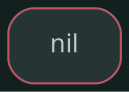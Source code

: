 digraph "nil" {graph [nodesep=0,ranksep=0,rankdir="LR",bgcolor="#132020"];node [shape="rectangle",style="rounded,filled",fontname="sans",fontsize="12px",labelfontname="sans",color="#b75867",fillcolor="#273434",fontcolor="#c4c7c7"];"nil" [label="nil",tooltip="nil",URL="/Knowledge/contour.html",target="_parent"];subgraph "Forward src/org/contour.org" {edge [color="#b75867"];}
node [shape="rectangle",style="rounded",fontname="sans",fontsize="12px",labelfontname="sans",color="#b75867",fillcolor="#FFFFFF",fontcolor="#c4c7c7"];subgraph "Backward src/org/contour.org" {edge [dir="back",color="#FFFFFF"];}}